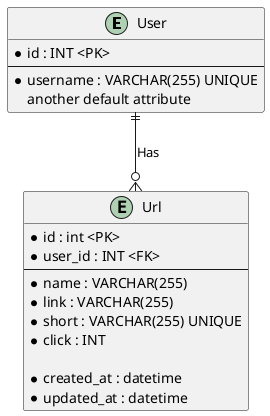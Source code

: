 @startuml erd

entity "User" as user {
    * id : INT <PK>
    ---
    * username : VARCHAR(255) UNIQUE
    another default attribute
}

entity "Url" as url {
    * id : int <PK>
    * user_id : INT <FK>
    ---
    * name : VARCHAR(255)
    * link : VARCHAR(255)
    * short : VARCHAR(255) UNIQUE
    * click : INT
    
    * created_at : datetime
    * updated_at : datetime
}

user ||--o{ url : "Has"

@enduml
